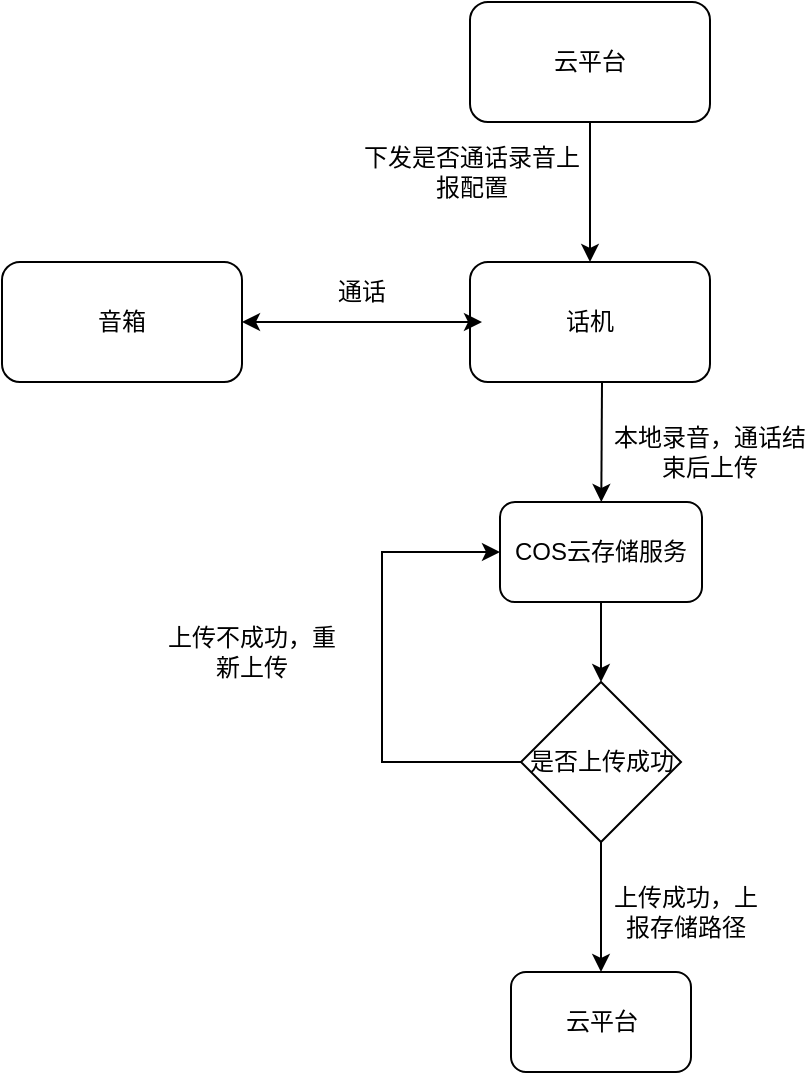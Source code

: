 <mxfile version="22.0.4" type="github">
  <diagram name="第 1 页" id="DbyfGigxy767PJ1lEiW6">
    <mxGraphModel dx="1034" dy="432" grid="1" gridSize="10" guides="1" tooltips="1" connect="1" arrows="1" fold="1" page="1" pageScale="1" pageWidth="827" pageHeight="1169" math="0" shadow="0">
      <root>
        <mxCell id="0" />
        <mxCell id="1" parent="0" />
        <mxCell id="ClUf6Cy2C5y6GZQuqbvQ-1" value="话机" style="rounded=1;whiteSpace=wrap;html=1;" vertex="1" parent="1">
          <mxGeometry x="294" y="230" width="120" height="60" as="geometry" />
        </mxCell>
        <mxCell id="ClUf6Cy2C5y6GZQuqbvQ-2" value="音箱" style="rounded=1;whiteSpace=wrap;html=1;" vertex="1" parent="1">
          <mxGeometry x="60" y="230" width="120" height="60" as="geometry" />
        </mxCell>
        <mxCell id="ClUf6Cy2C5y6GZQuqbvQ-4" value="" style="endArrow=classic;startArrow=classic;html=1;rounded=0;entryX=0.05;entryY=0.5;entryDx=0;entryDy=0;entryPerimeter=0;" edge="1" parent="1" source="ClUf6Cy2C5y6GZQuqbvQ-2" target="ClUf6Cy2C5y6GZQuqbvQ-1">
          <mxGeometry width="50" height="50" relative="1" as="geometry">
            <mxPoint x="160" y="259.5" as="sourcePoint" />
            <mxPoint x="350" y="260" as="targetPoint" />
          </mxGeometry>
        </mxCell>
        <mxCell id="ClUf6Cy2C5y6GZQuqbvQ-5" value="通话" style="text;html=1;strokeColor=none;fillColor=none;align=center;verticalAlign=middle;whiteSpace=wrap;rounded=0;" vertex="1" parent="1">
          <mxGeometry x="210" y="230" width="60" height="30" as="geometry" />
        </mxCell>
        <mxCell id="ClUf6Cy2C5y6GZQuqbvQ-13" style="edgeStyle=orthogonalEdgeStyle;rounded=0;orthogonalLoop=1;jettySize=auto;html=1;exitX=0.5;exitY=1;exitDx=0;exitDy=0;entryX=0.5;entryY=0;entryDx=0;entryDy=0;" edge="1" parent="1" source="ClUf6Cy2C5y6GZQuqbvQ-6" target="ClUf6Cy2C5y6GZQuqbvQ-10">
          <mxGeometry relative="1" as="geometry" />
        </mxCell>
        <mxCell id="ClUf6Cy2C5y6GZQuqbvQ-6" value="COS云存储服务" style="rounded=1;whiteSpace=wrap;html=1;" vertex="1" parent="1">
          <mxGeometry x="309" y="350" width="101" height="50" as="geometry" />
        </mxCell>
        <mxCell id="ClUf6Cy2C5y6GZQuqbvQ-8" value="云平台" style="rounded=1;whiteSpace=wrap;html=1;" vertex="1" parent="1">
          <mxGeometry x="314.5" y="585" width="90" height="50" as="geometry" />
        </mxCell>
        <mxCell id="ClUf6Cy2C5y6GZQuqbvQ-9" value="" style="endArrow=classic;html=1;rounded=0;" edge="1" parent="1" target="ClUf6Cy2C5y6GZQuqbvQ-6">
          <mxGeometry width="50" height="50" relative="1" as="geometry">
            <mxPoint x="360" y="290" as="sourcePoint" />
            <mxPoint x="360" y="340" as="targetPoint" />
          </mxGeometry>
        </mxCell>
        <mxCell id="ClUf6Cy2C5y6GZQuqbvQ-14" style="edgeStyle=orthogonalEdgeStyle;rounded=0;orthogonalLoop=1;jettySize=auto;html=1;exitX=0.5;exitY=1;exitDx=0;exitDy=0;entryX=0.5;entryY=0;entryDx=0;entryDy=0;" edge="1" parent="1" source="ClUf6Cy2C5y6GZQuqbvQ-10" target="ClUf6Cy2C5y6GZQuqbvQ-8">
          <mxGeometry relative="1" as="geometry" />
        </mxCell>
        <mxCell id="ClUf6Cy2C5y6GZQuqbvQ-16" style="edgeStyle=orthogonalEdgeStyle;rounded=0;orthogonalLoop=1;jettySize=auto;html=1;exitX=0;exitY=0.5;exitDx=0;exitDy=0;entryX=0;entryY=0.5;entryDx=0;entryDy=0;" edge="1" parent="1" source="ClUf6Cy2C5y6GZQuqbvQ-10" target="ClUf6Cy2C5y6GZQuqbvQ-6">
          <mxGeometry relative="1" as="geometry">
            <Array as="points">
              <mxPoint x="250" y="480" />
              <mxPoint x="250" y="375" />
            </Array>
          </mxGeometry>
        </mxCell>
        <mxCell id="ClUf6Cy2C5y6GZQuqbvQ-10" value="是否上传成功" style="rhombus;whiteSpace=wrap;html=1;" vertex="1" parent="1">
          <mxGeometry x="319.5" y="440" width="80" height="80" as="geometry" />
        </mxCell>
        <mxCell id="ClUf6Cy2C5y6GZQuqbvQ-11" value="本地录音，通话结束后上传" style="text;html=1;strokeColor=none;fillColor=none;align=center;verticalAlign=middle;whiteSpace=wrap;rounded=0;" vertex="1" parent="1">
          <mxGeometry x="364" y="310" width="100" height="30" as="geometry" />
        </mxCell>
        <mxCell id="ClUf6Cy2C5y6GZQuqbvQ-15" value="上传成功，上报存储路径" style="text;html=1;strokeColor=none;fillColor=none;align=center;verticalAlign=middle;whiteSpace=wrap;rounded=0;" vertex="1" parent="1">
          <mxGeometry x="364" y="540" width="76" height="30" as="geometry" />
        </mxCell>
        <mxCell id="ClUf6Cy2C5y6GZQuqbvQ-17" value="上传不成功，重新上传" style="text;html=1;strokeColor=none;fillColor=none;align=center;verticalAlign=middle;whiteSpace=wrap;rounded=0;" vertex="1" parent="1">
          <mxGeometry x="140" y="410" width="90" height="30" as="geometry" />
        </mxCell>
        <mxCell id="ClUf6Cy2C5y6GZQuqbvQ-19" style="edgeStyle=orthogonalEdgeStyle;rounded=0;orthogonalLoop=1;jettySize=auto;html=1;exitX=0.5;exitY=1;exitDx=0;exitDy=0;entryX=0.5;entryY=0;entryDx=0;entryDy=0;" edge="1" parent="1" source="ClUf6Cy2C5y6GZQuqbvQ-18" target="ClUf6Cy2C5y6GZQuqbvQ-1">
          <mxGeometry relative="1" as="geometry" />
        </mxCell>
        <mxCell id="ClUf6Cy2C5y6GZQuqbvQ-18" value="云平台" style="rounded=1;whiteSpace=wrap;html=1;" vertex="1" parent="1">
          <mxGeometry x="294" y="100" width="120" height="60" as="geometry" />
        </mxCell>
        <mxCell id="ClUf6Cy2C5y6GZQuqbvQ-20" value="下发是否通话录音上报配置" style="text;html=1;strokeColor=none;fillColor=none;align=center;verticalAlign=middle;whiteSpace=wrap;rounded=0;" vertex="1" parent="1">
          <mxGeometry x="240" y="170" width="110" height="30" as="geometry" />
        </mxCell>
      </root>
    </mxGraphModel>
  </diagram>
</mxfile>
